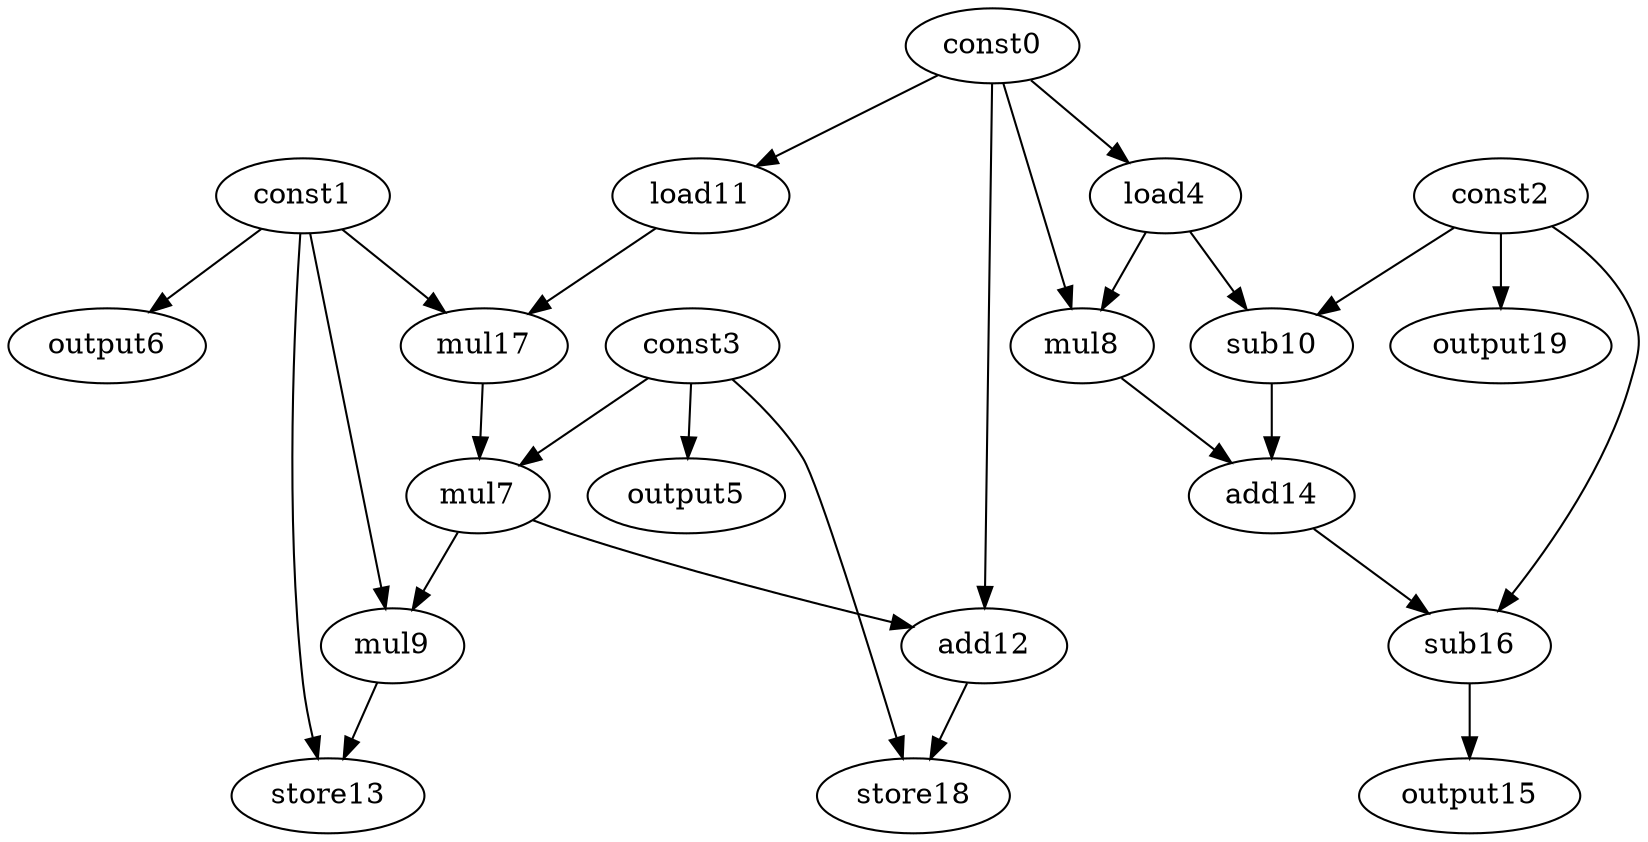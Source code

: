 digraph G { 
const0[opcode=const]; 
const1[opcode=const]; 
const2[opcode=const]; 
const3[opcode=const]; 
load4[opcode=load]; 
output5[opcode=output]; 
output6[opcode=output]; 
mul7[opcode=mul]; 
mul8[opcode=mul]; 
mul9[opcode=mul]; 
sub10[opcode=sub]; 
load11[opcode=load]; 
add12[opcode=add]; 
store13[opcode=store]; 
add14[opcode=add]; 
output15[opcode=output]; 
sub16[opcode=sub]; 
mul17[opcode=mul]; 
store18[opcode=store]; 
output19[opcode=output]; 
const0->load4[operand=0];
const3->output5[operand=0];
const1->output6[operand=0];
const0->load11[operand=0];
const2->output19[operand=0];
const0->mul8[operand=0];
load4->mul8[operand=1];
const2->sub10[operand=0];
load4->sub10[operand=1];
const1->mul17[operand=0];
load11->mul17[operand=1];
mul17->mul7[operand=0];
const3->mul7[operand=1];
mul8->add14[operand=0];
sub10->add14[operand=1];
const1->mul9[operand=0];
mul7->mul9[operand=1];
const0->add12[operand=0];
mul7->add12[operand=1];
const2->sub16[operand=0];
add14->sub16[operand=1];
mul9->store13[operand=0];
const1->store13[operand=1];
sub16->output15[operand=0];
const3->store18[operand=0];
add12->store18[operand=1];
}
